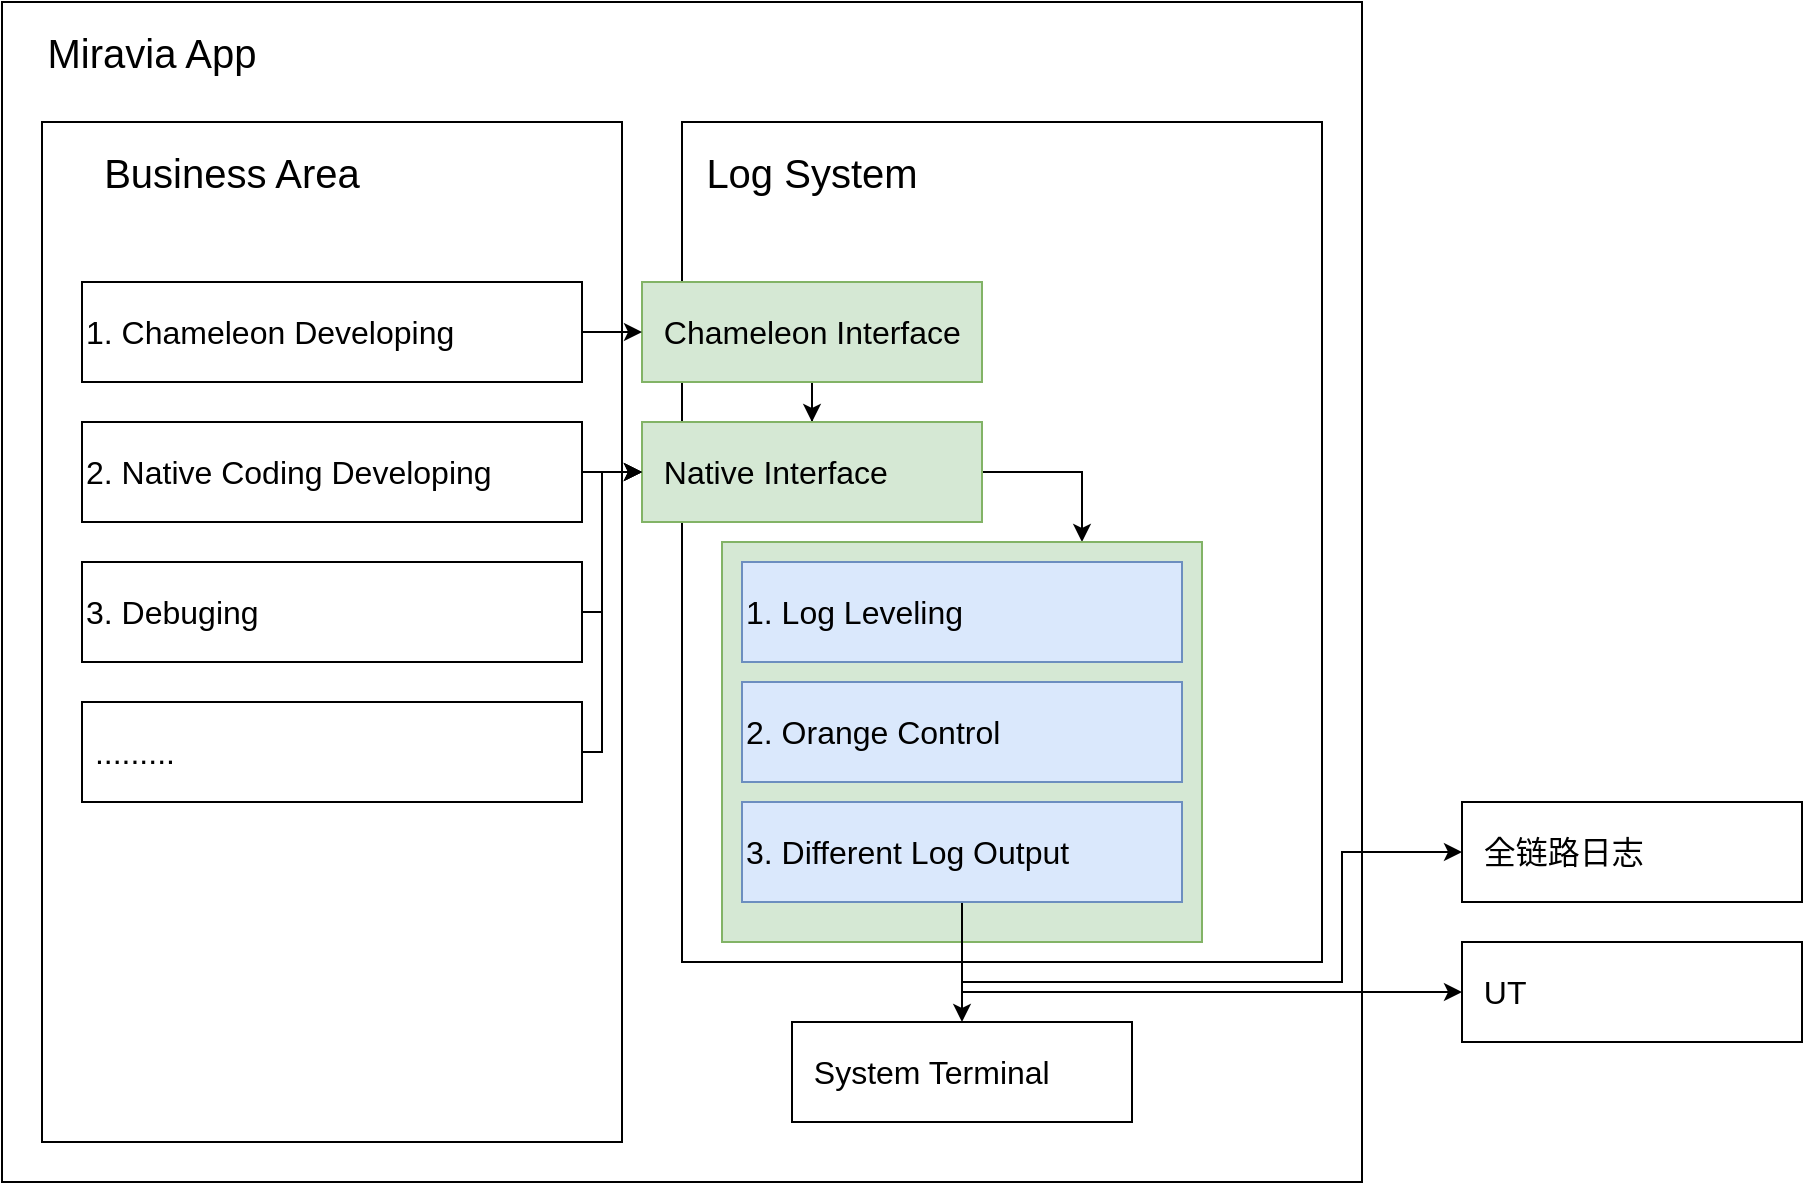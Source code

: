 <mxfile version="21.6.6" type="github">
  <diagram name="Page-1" id="_tHQY5iwx0Lg_tgGtzUp">
    <mxGraphModel dx="1194" dy="679" grid="1" gridSize="10" guides="1" tooltips="1" connect="1" arrows="1" fold="1" page="1" pageScale="1" pageWidth="850" pageHeight="1100" math="0" shadow="0">
      <root>
        <mxCell id="0" />
        <mxCell id="1" parent="0" />
        <mxCell id="HJjArt5ALG9JVLSgc6TU-1" value="" style="rounded=0;whiteSpace=wrap;html=1;" vertex="1" parent="1">
          <mxGeometry x="20" y="170" width="680" height="590" as="geometry" />
        </mxCell>
        <mxCell id="HJjArt5ALG9JVLSgc6TU-2" value="" style="rounded=0;whiteSpace=wrap;html=1;" vertex="1" parent="1">
          <mxGeometry x="360" y="230" width="320" height="420" as="geometry" />
        </mxCell>
        <mxCell id="HJjArt5ALG9JVLSgc6TU-3" value="Miravia App" style="text;html=1;strokeColor=none;fillColor=none;align=center;verticalAlign=middle;whiteSpace=wrap;rounded=0;fontSize=20;" vertex="1" parent="1">
          <mxGeometry x="30" y="170" width="130" height="50" as="geometry" />
        </mxCell>
        <mxCell id="HJjArt5ALG9JVLSgc6TU-4" value="Log System" style="text;html=1;strokeColor=none;fillColor=none;align=center;verticalAlign=middle;whiteSpace=wrap;rounded=0;fontSize=20;" vertex="1" parent="1">
          <mxGeometry x="360" y="230" width="130" height="50" as="geometry" />
        </mxCell>
        <mxCell id="HJjArt5ALG9JVLSgc6TU-6" value="" style="rounded=0;whiteSpace=wrap;html=1;" vertex="1" parent="1">
          <mxGeometry x="40" y="230" width="290" height="510" as="geometry" />
        </mxCell>
        <mxCell id="HJjArt5ALG9JVLSgc6TU-7" value="Business Area" style="text;html=1;strokeColor=none;fillColor=none;align=center;verticalAlign=middle;whiteSpace=wrap;rounded=0;fontSize=20;" vertex="1" parent="1">
          <mxGeometry x="40" y="230" width="190" height="50" as="geometry" />
        </mxCell>
        <mxCell id="HJjArt5ALG9JVLSgc6TU-10" value="" style="edgeStyle=orthogonalEdgeStyle;rounded=0;orthogonalLoop=1;jettySize=auto;html=1;" edge="1" parent="1" source="HJjArt5ALG9JVLSgc6TU-8" target="HJjArt5ALG9JVLSgc6TU-9">
          <mxGeometry relative="1" as="geometry" />
        </mxCell>
        <mxCell id="HJjArt5ALG9JVLSgc6TU-8" value="&lt;font style=&quot;font-size: 16px;&quot;&gt;&amp;nbsp; Chameleon Interface&lt;/font&gt;" style="rounded=0;whiteSpace=wrap;html=1;align=left;fillColor=#d5e8d4;strokeColor=#82b366;" vertex="1" parent="1">
          <mxGeometry x="340" y="310" width="170" height="50" as="geometry" />
        </mxCell>
        <mxCell id="HJjArt5ALG9JVLSgc6TU-31" style="edgeStyle=orthogonalEdgeStyle;rounded=0;orthogonalLoop=1;jettySize=auto;html=1;exitX=1;exitY=0.5;exitDx=0;exitDy=0;entryX=0.75;entryY=0;entryDx=0;entryDy=0;" edge="1" parent="1" source="HJjArt5ALG9JVLSgc6TU-9" target="HJjArt5ALG9JVLSgc6TU-29">
          <mxGeometry relative="1" as="geometry" />
        </mxCell>
        <mxCell id="HJjArt5ALG9JVLSgc6TU-9" value="&lt;font style=&quot;font-size: 16px;&quot;&gt;&amp;nbsp; Native Interface&lt;/font&gt;" style="rounded=0;whiteSpace=wrap;html=1;align=left;fillColor=#d5e8d4;strokeColor=#82b366;" vertex="1" parent="1">
          <mxGeometry x="340" y="380" width="170" height="50" as="geometry" />
        </mxCell>
        <mxCell id="HJjArt5ALG9JVLSgc6TU-15" value="" style="edgeStyle=orthogonalEdgeStyle;rounded=0;orthogonalLoop=1;jettySize=auto;html=1;" edge="1" parent="1" source="HJjArt5ALG9JVLSgc6TU-11" target="HJjArt5ALG9JVLSgc6TU-8">
          <mxGeometry relative="1" as="geometry" />
        </mxCell>
        <mxCell id="HJjArt5ALG9JVLSgc6TU-11" value="&lt;font style=&quot;font-size: 16px;&quot;&gt;1. Chameleon Developing&lt;/font&gt;" style="rounded=0;whiteSpace=wrap;html=1;align=left;" vertex="1" parent="1">
          <mxGeometry x="60" y="310" width="250" height="50" as="geometry" />
        </mxCell>
        <mxCell id="HJjArt5ALG9JVLSgc6TU-16" value="" style="edgeStyle=orthogonalEdgeStyle;rounded=0;orthogonalLoop=1;jettySize=auto;html=1;" edge="1" parent="1" source="HJjArt5ALG9JVLSgc6TU-12" target="HJjArt5ALG9JVLSgc6TU-9">
          <mxGeometry relative="1" as="geometry" />
        </mxCell>
        <mxCell id="HJjArt5ALG9JVLSgc6TU-12" value="&lt;font style=&quot;font-size: 16px;&quot;&gt;2. Native Coding Developing&lt;/font&gt;" style="rounded=0;whiteSpace=wrap;html=1;align=left;" vertex="1" parent="1">
          <mxGeometry x="60" y="380" width="250" height="50" as="geometry" />
        </mxCell>
        <mxCell id="HJjArt5ALG9JVLSgc6TU-17" value="" style="edgeStyle=orthogonalEdgeStyle;rounded=0;orthogonalLoop=1;jettySize=auto;html=1;entryX=0;entryY=0.5;entryDx=0;entryDy=0;" edge="1" parent="1" source="HJjArt5ALG9JVLSgc6TU-13" target="HJjArt5ALG9JVLSgc6TU-9">
          <mxGeometry relative="1" as="geometry">
            <Array as="points">
              <mxPoint x="320" y="475" />
              <mxPoint x="320" y="405" />
            </Array>
          </mxGeometry>
        </mxCell>
        <mxCell id="HJjArt5ALG9JVLSgc6TU-13" value="&lt;font style=&quot;font-size: 16px;&quot;&gt;3. Debuging&lt;/font&gt;" style="rounded=0;whiteSpace=wrap;html=1;align=left;" vertex="1" parent="1">
          <mxGeometry x="60" y="450" width="250" height="50" as="geometry" />
        </mxCell>
        <mxCell id="HJjArt5ALG9JVLSgc6TU-19" value="" style="edgeStyle=orthogonalEdgeStyle;rounded=0;orthogonalLoop=1;jettySize=auto;html=1;entryX=0;entryY=0.5;entryDx=0;entryDy=0;" edge="1" parent="1" source="HJjArt5ALG9JVLSgc6TU-14" target="HJjArt5ALG9JVLSgc6TU-9">
          <mxGeometry relative="1" as="geometry">
            <Array as="points">
              <mxPoint x="320" y="545" />
              <mxPoint x="320" y="405" />
            </Array>
          </mxGeometry>
        </mxCell>
        <mxCell id="HJjArt5ALG9JVLSgc6TU-14" value="&lt;font style=&quot;font-size: 16px;&quot;&gt;&amp;nbsp;.........&lt;/font&gt;" style="rounded=0;whiteSpace=wrap;html=1;align=left;" vertex="1" parent="1">
          <mxGeometry x="60" y="520" width="250" height="50" as="geometry" />
        </mxCell>
        <mxCell id="HJjArt5ALG9JVLSgc6TU-29" value="" style="rounded=0;whiteSpace=wrap;html=1;fillColor=#d5e8d4;strokeColor=#82b366;" vertex="1" parent="1">
          <mxGeometry x="380" y="440" width="240" height="200" as="geometry" />
        </mxCell>
        <mxCell id="HJjArt5ALG9JVLSgc6TU-20" value="&lt;font style=&quot;font-size: 16px;&quot;&gt;1. Log Leveling&lt;/font&gt;" style="rounded=0;whiteSpace=wrap;html=1;align=left;fillColor=#dae8fc;strokeColor=#6c8ebf;" vertex="1" parent="1">
          <mxGeometry x="390" y="450" width="220" height="50" as="geometry" />
        </mxCell>
        <mxCell id="HJjArt5ALG9JVLSgc6TU-21" value="&lt;font style=&quot;font-size: 16px;&quot;&gt;2. Orange Control&lt;/font&gt;" style="rounded=0;whiteSpace=wrap;html=1;align=left;fillColor=#dae8fc;strokeColor=#6c8ebf;" vertex="1" parent="1">
          <mxGeometry x="390" y="510" width="220" height="50" as="geometry" />
        </mxCell>
        <mxCell id="HJjArt5ALG9JVLSgc6TU-26" value="" style="edgeStyle=orthogonalEdgeStyle;rounded=0;orthogonalLoop=1;jettySize=auto;html=1;" edge="1" parent="1" source="HJjArt5ALG9JVLSgc6TU-22" target="HJjArt5ALG9JVLSgc6TU-23">
          <mxGeometry relative="1" as="geometry" />
        </mxCell>
        <mxCell id="HJjArt5ALG9JVLSgc6TU-27" style="edgeStyle=orthogonalEdgeStyle;rounded=0;orthogonalLoop=1;jettySize=auto;html=1;exitX=0.5;exitY=1;exitDx=0;exitDy=0;entryX=0;entryY=0.5;entryDx=0;entryDy=0;" edge="1" parent="1" source="HJjArt5ALG9JVLSgc6TU-22" target="HJjArt5ALG9JVLSgc6TU-24">
          <mxGeometry relative="1" as="geometry">
            <Array as="points">
              <mxPoint x="500" y="660" />
              <mxPoint x="690" y="660" />
              <mxPoint x="690" y="595" />
            </Array>
          </mxGeometry>
        </mxCell>
        <mxCell id="HJjArt5ALG9JVLSgc6TU-28" style="edgeStyle=orthogonalEdgeStyle;rounded=0;orthogonalLoop=1;jettySize=auto;html=1;exitX=0.5;exitY=1;exitDx=0;exitDy=0;entryX=0;entryY=0.5;entryDx=0;entryDy=0;" edge="1" parent="1" source="HJjArt5ALG9JVLSgc6TU-22" target="HJjArt5ALG9JVLSgc6TU-25">
          <mxGeometry relative="1" as="geometry" />
        </mxCell>
        <mxCell id="HJjArt5ALG9JVLSgc6TU-22" value="&lt;font style=&quot;font-size: 16px;&quot;&gt;3. Different Log Output&lt;/font&gt;" style="rounded=0;whiteSpace=wrap;html=1;align=left;fillColor=#dae8fc;strokeColor=#6c8ebf;" vertex="1" parent="1">
          <mxGeometry x="390" y="570" width="220" height="50" as="geometry" />
        </mxCell>
        <mxCell id="HJjArt5ALG9JVLSgc6TU-23" value="&lt;span style=&quot;font-size: 16px;&quot;&gt;&amp;nbsp; System Terminal&lt;/span&gt;" style="rounded=0;whiteSpace=wrap;html=1;align=left;" vertex="1" parent="1">
          <mxGeometry x="415" y="680" width="170" height="50" as="geometry" />
        </mxCell>
        <mxCell id="HJjArt5ALG9JVLSgc6TU-24" value="&lt;span style=&quot;font-size: 16px;&quot;&gt;&amp;nbsp; 全链路日志&lt;/span&gt;" style="rounded=0;whiteSpace=wrap;html=1;align=left;" vertex="1" parent="1">
          <mxGeometry x="750" y="570" width="170" height="50" as="geometry" />
        </mxCell>
        <mxCell id="HJjArt5ALG9JVLSgc6TU-25" value="&lt;span style=&quot;font-size: 16px;&quot;&gt;&amp;nbsp; UT&lt;/span&gt;" style="rounded=0;whiteSpace=wrap;html=1;align=left;" vertex="1" parent="1">
          <mxGeometry x="750" y="640" width="170" height="50" as="geometry" />
        </mxCell>
      </root>
    </mxGraphModel>
  </diagram>
</mxfile>
